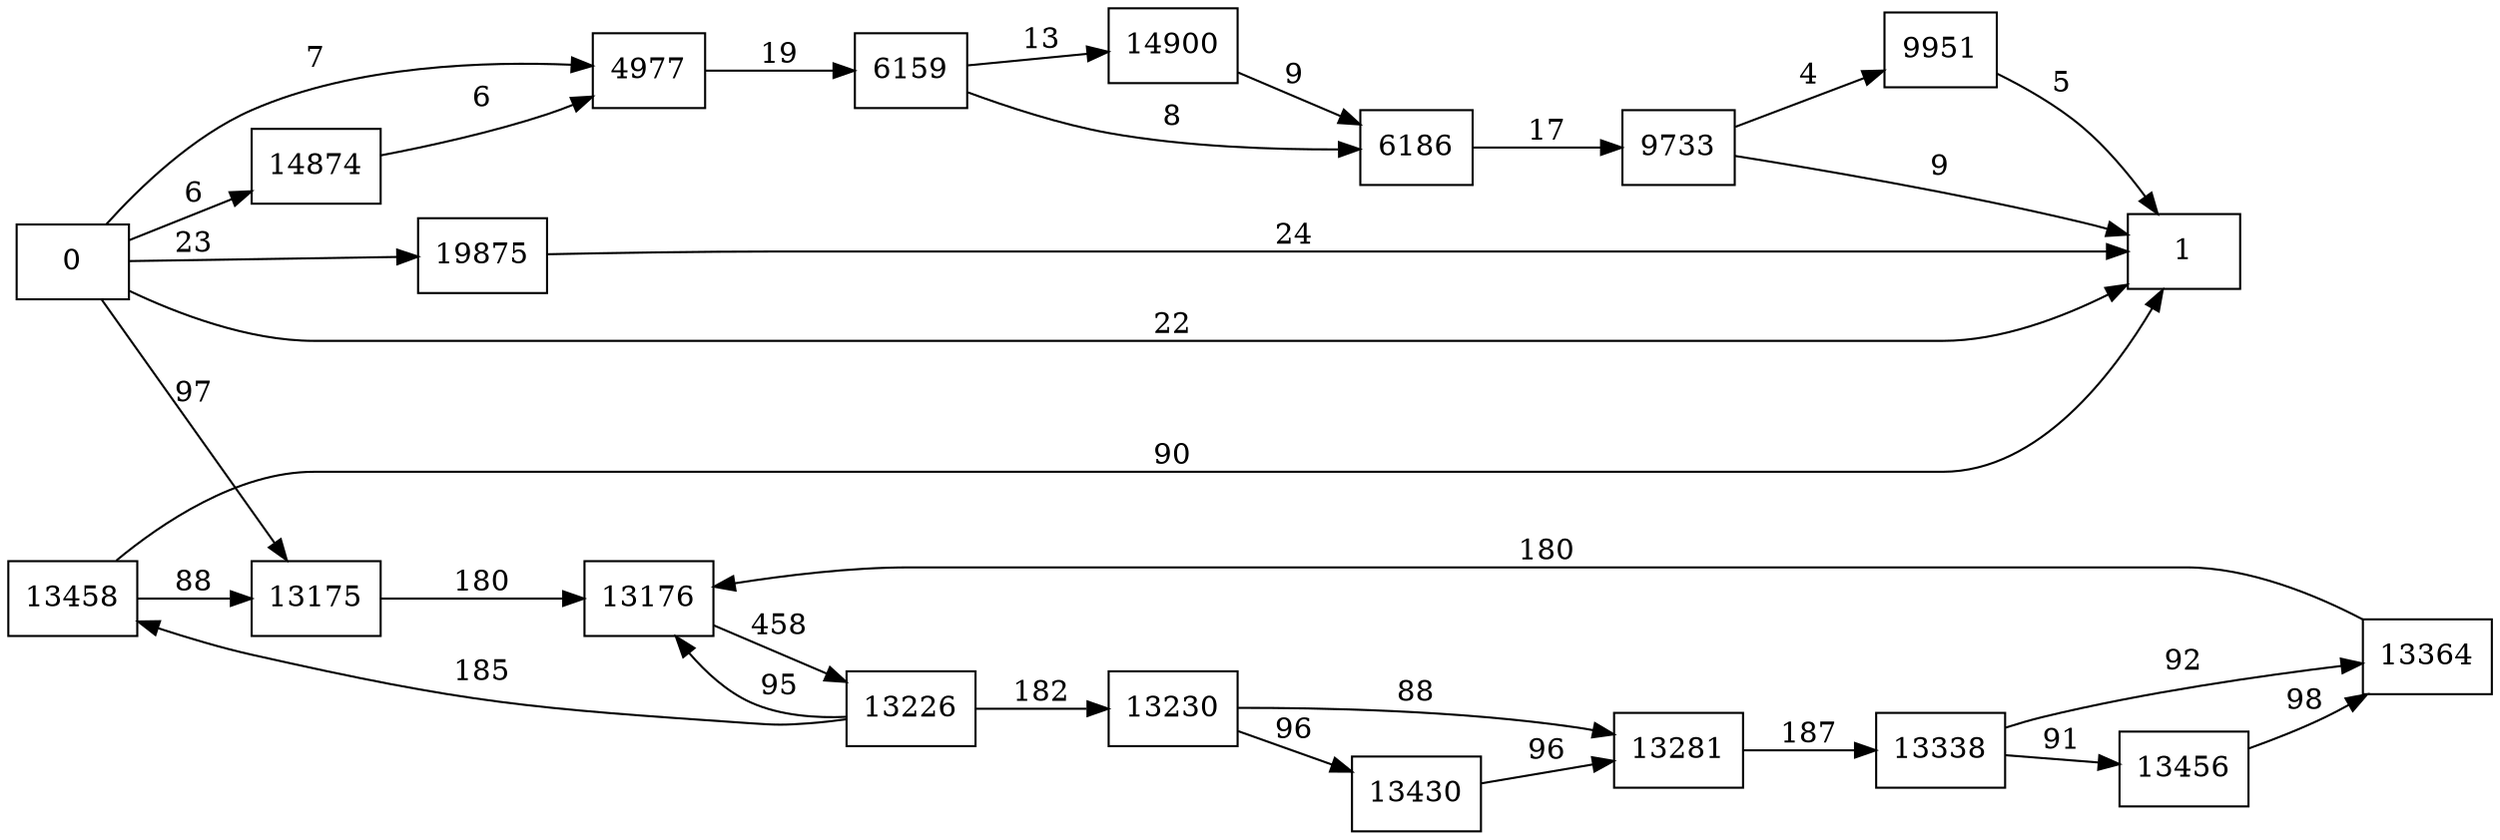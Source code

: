 digraph {
	graph [rankdir=LR]
	node [shape=rectangle]
	4977 -> 6159 [label=19]
	6159 -> 6186 [label=8]
	6159 -> 14900 [label=13]
	6186 -> 9733 [label=17]
	9733 -> 1 [label=9]
	9733 -> 9951 [label=4]
	9951 -> 1 [label=5]
	13175 -> 13176 [label=180]
	13176 -> 13226 [label=458]
	13226 -> 13230 [label=182]
	13226 -> 13458 [label=185]
	13226 -> 13176 [label=95]
	13230 -> 13281 [label=88]
	13230 -> 13430 [label=96]
	13281 -> 13338 [label=187]
	13338 -> 13364 [label=92]
	13338 -> 13456 [label=91]
	13364 -> 13176 [label=180]
	13430 -> 13281 [label=96]
	13456 -> 13364 [label=98]
	13458 -> 13175 [label=88]
	13458 -> 1 [label=90]
	14874 -> 4977 [label=6]
	14900 -> 6186 [label=9]
	19875 -> 1 [label=24]
	0 -> 4977 [label=7]
	0 -> 1 [label=22]
	0 -> 13175 [label=97]
	0 -> 14874 [label=6]
	0 -> 19875 [label=23]
}
